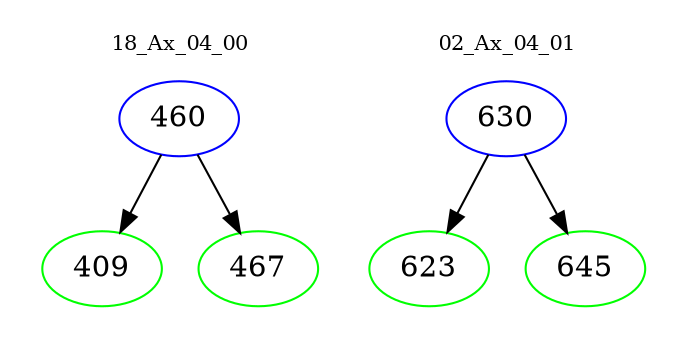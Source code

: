 digraph{
subgraph cluster_0 {
color = white
label = "18_Ax_04_00";
fontsize=10;
T0_460 [label="460", color="blue"]
T0_460 -> T0_409 [color="black"]
T0_409 [label="409", color="green"]
T0_460 -> T0_467 [color="black"]
T0_467 [label="467", color="green"]
}
subgraph cluster_1 {
color = white
label = "02_Ax_04_01";
fontsize=10;
T1_630 [label="630", color="blue"]
T1_630 -> T1_623 [color="black"]
T1_623 [label="623", color="green"]
T1_630 -> T1_645 [color="black"]
T1_645 [label="645", color="green"]
}
}
